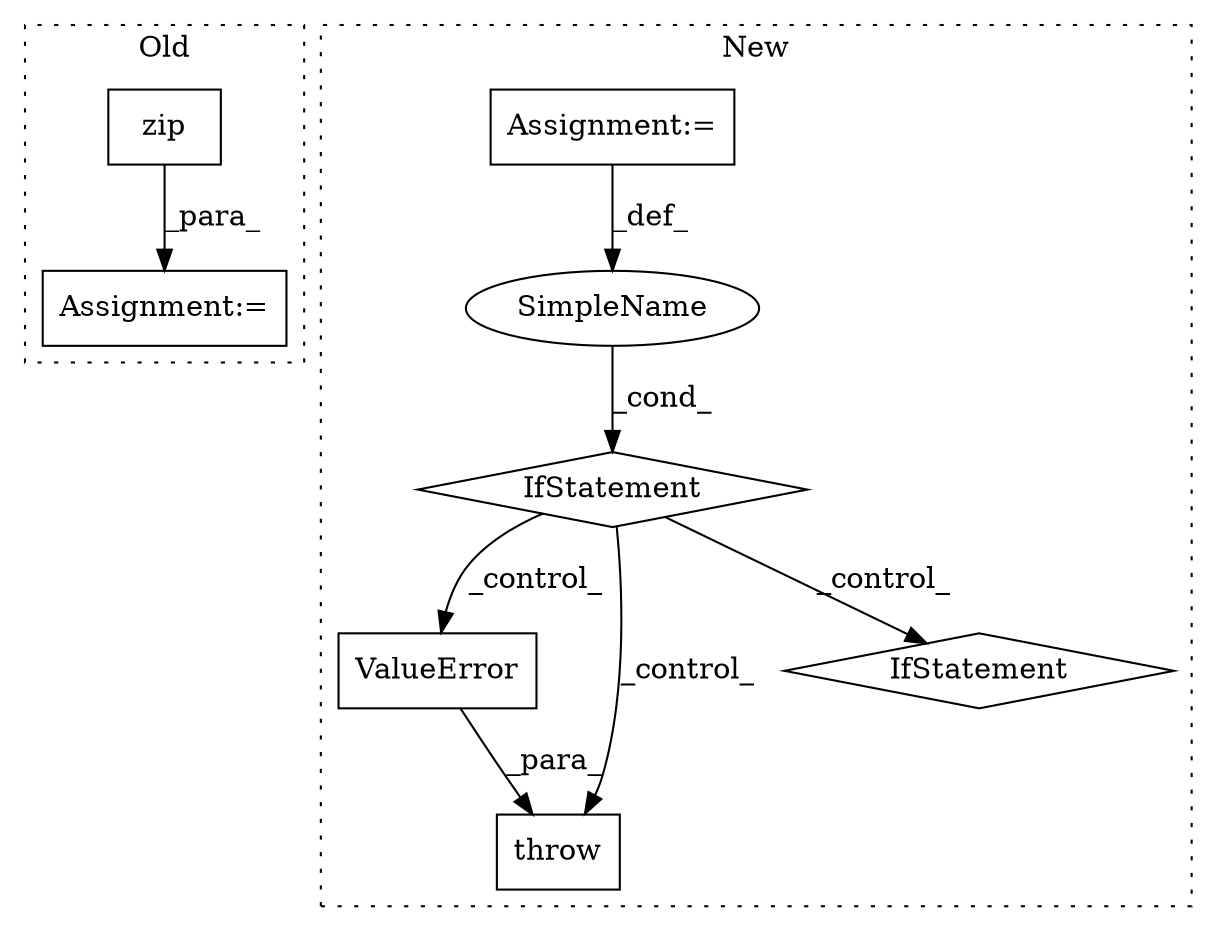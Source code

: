 digraph G {
subgraph cluster0 {
1 [label="zip" a="32" s="7779,7819" l="4,1" shape="box"];
7 [label="Assignment:=" a="7" s="7773" l="1" shape="box"];
label = "Old";
style="dotted";
}
subgraph cluster1 {
2 [label="ValueError" a="32" s="7623,7687" l="11,1" shape="box"];
3 [label="IfStatement" a="25" s="7556,7607" l="4,2" shape="diamond"];
4 [label="SimpleName" a="42" s="" l="" shape="ellipse"];
5 [label="throw" a="53" s="7617" l="6" shape="box"];
6 [label="Assignment:=" a="7" s="7516" l="1" shape="box"];
8 [label="IfStatement" a="25" s="7819" l="34" shape="diamond"];
label = "New";
style="dotted";
}
1 -> 7 [label="_para_"];
2 -> 5 [label="_para_"];
3 -> 2 [label="_control_"];
3 -> 5 [label="_control_"];
3 -> 8 [label="_control_"];
4 -> 3 [label="_cond_"];
6 -> 4 [label="_def_"];
}